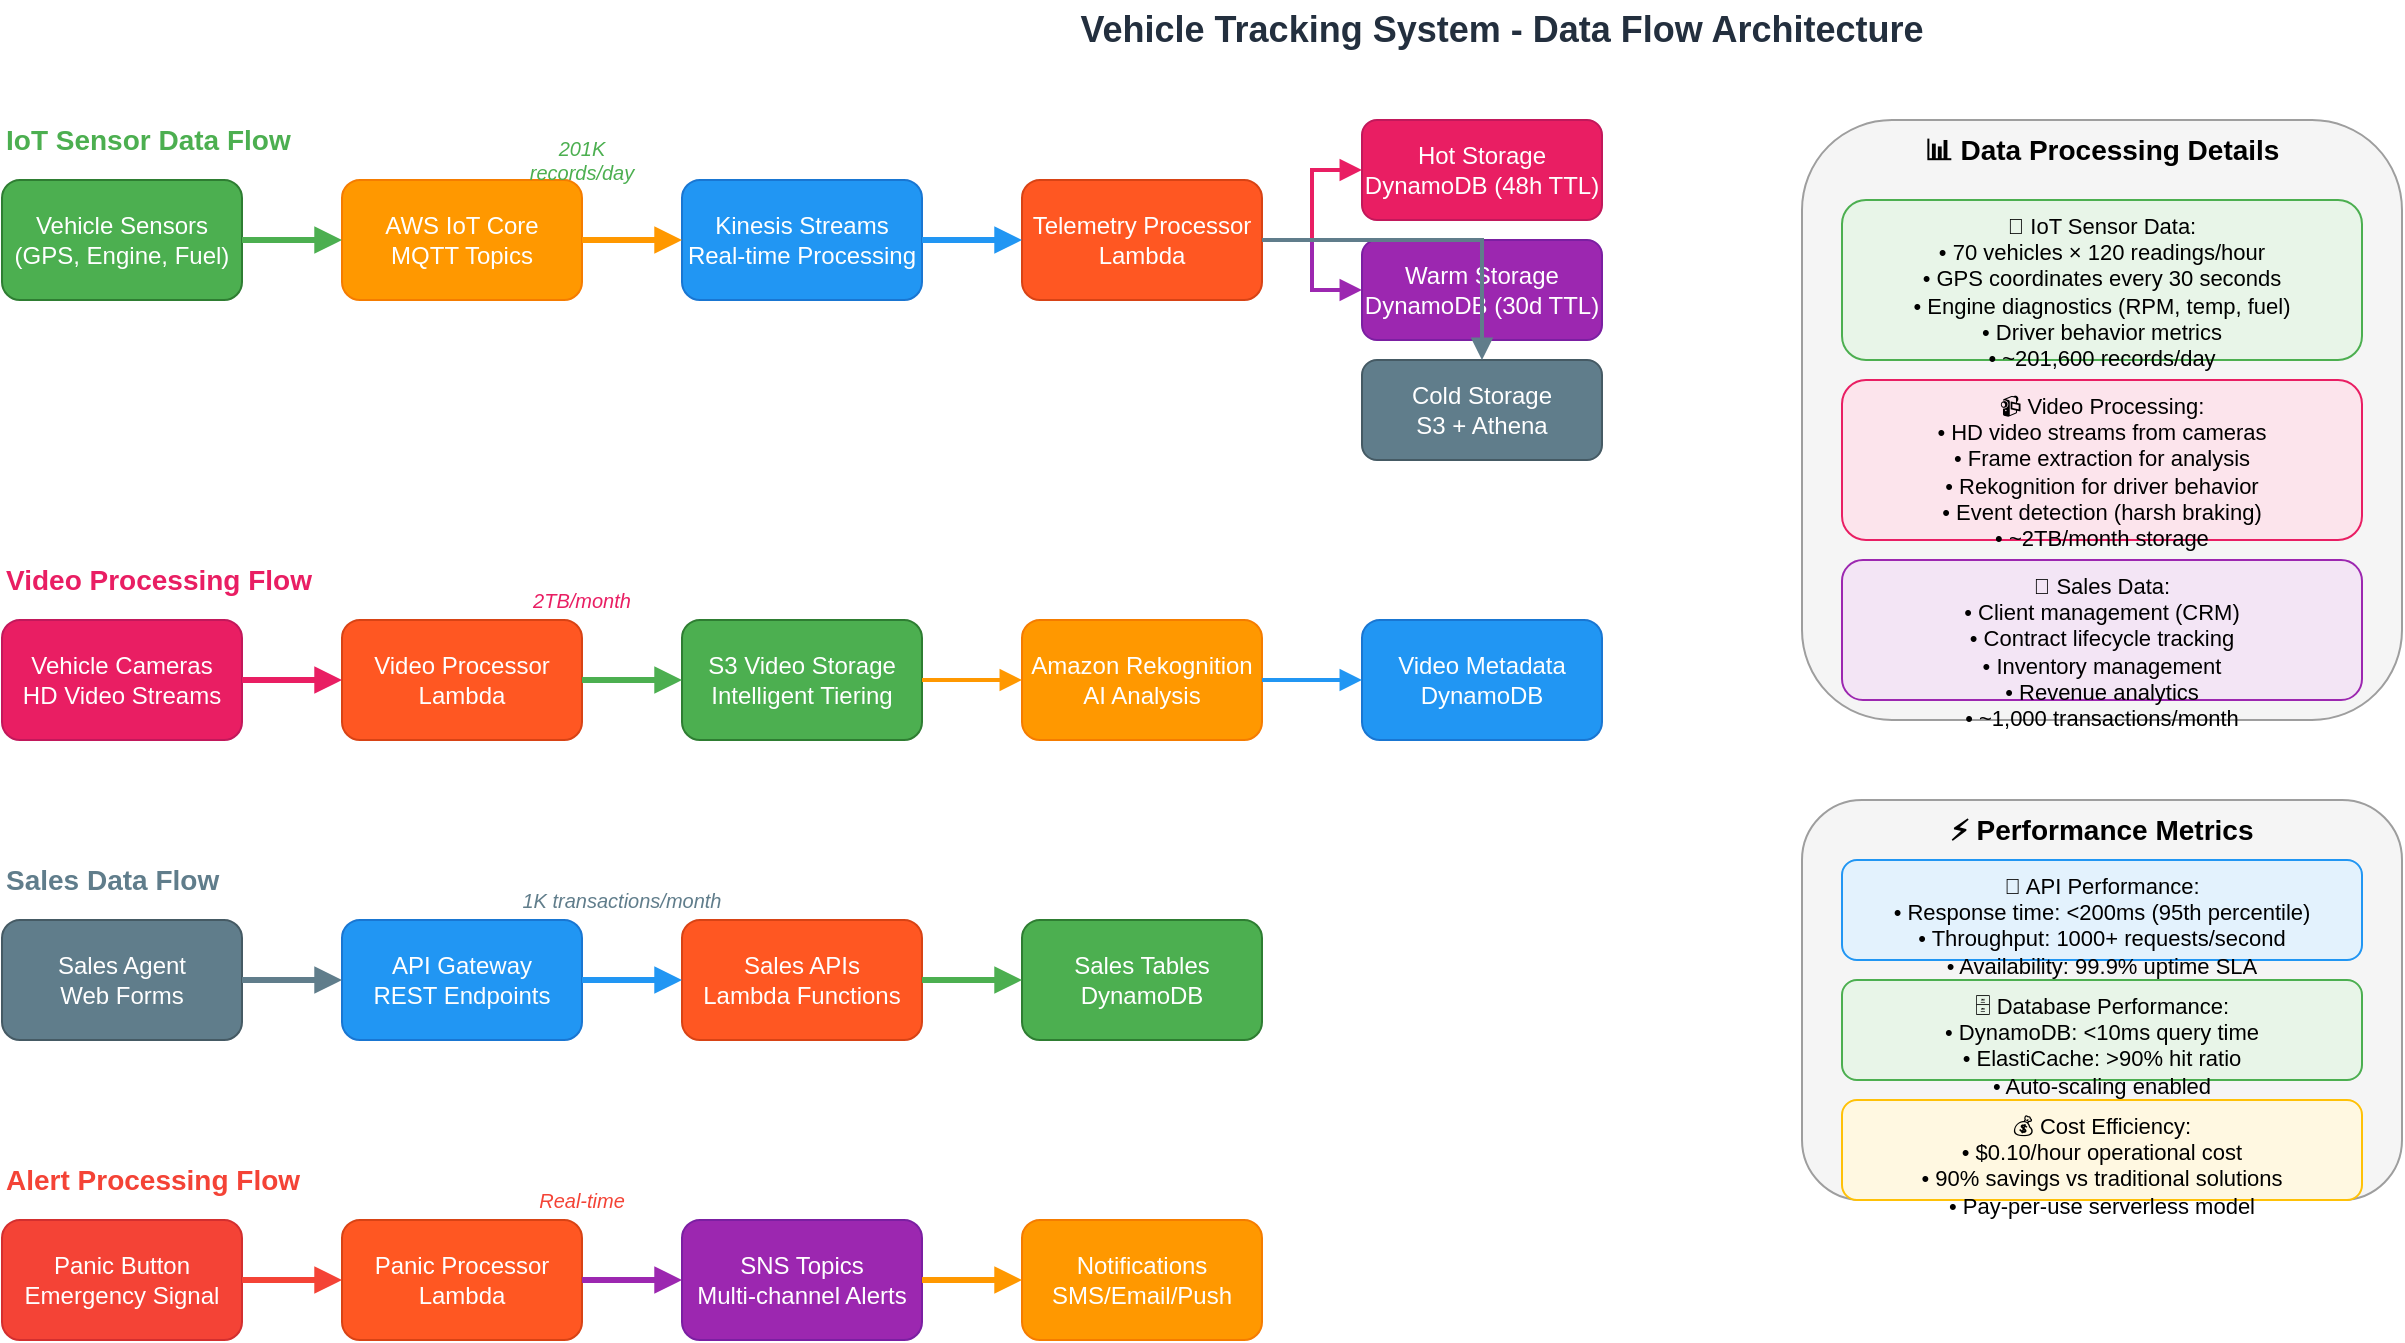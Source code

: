 <mxfile version="24.7.6">
  <diagram name="Data Flow Architecture" id="data-flow">
    <mxGraphModel dx="2200" dy="1300" grid="1" gridSize="10" guides="1" tooltips="1" connect="1" arrows="1" fold="1" page="1" pageScale="1" pageWidth="1654" pageHeight="1169" background="#ffffff">
      <root>
        <mxCell id="0"/>
        <mxCell id="1" parent="0"/>
        
        <!-- Title -->
        <mxCell id="title" value="Vehicle Tracking System - Data Flow Architecture" style="text;html=1;strokeColor=none;fillColor=none;align=center;verticalAlign=middle;whiteSpace=wrap;rounded=0;fontSize=18;fontStyle=1;fontColor=#232F3E;" vertex="1" parent="1">
          <mxGeometry x="550" y="20" width="500" height="30" as="geometry"/>
        </mxCell>
        
        <!-- IoT Data Flow -->
        <mxCell id="iot-flow-title" value="IoT Sensor Data Flow" style="text;html=1;strokeColor=none;fillColor=none;align=left;verticalAlign=middle;whiteSpace=wrap;rounded=0;fontSize=14;fontStyle=1;fontColor=#4CAF50;" vertex="1" parent="1">
          <mxGeometry x="50" y="80" width="200" height="20" as="geometry"/>
        </mxCell>
        
        <mxCell id="vehicle-sensors" value="Vehicle Sensors&#xa;(GPS, Engine, Fuel)" style="rounded=1;whiteSpace=wrap;html=1;fillColor=#4CAF50;strokeColor=#2E7D32;fontColor=white;" vertex="1" parent="1">
          <mxGeometry x="50" y="110" width="120" height="60" as="geometry"/>
        </mxCell>
        
        <mxCell id="iot-core-flow" value="AWS IoT Core&#xa;MQTT Topics" style="rounded=1;whiteSpace=wrap;html=1;fillColor=#FF9800;strokeColor=#F57C00;fontColor=white;" vertex="1" parent="1">
          <mxGeometry x="220" y="110" width="120" height="60" as="geometry"/>
        </mxCell>
        
        <mxCell id="kinesis-flow" value="Kinesis Streams&#xa;Real-time Processing" style="rounded=1;whiteSpace=wrap;html=1;fillColor=#2196F3;strokeColor=#1976D2;fontColor=white;" vertex="1" parent="1">
          <mxGeometry x="390" y="110" width="120" height="60" as="geometry"/>
        </mxCell>
        
        <mxCell id="telemetry-lambda" value="Telemetry Processor&#xa;Lambda" style="rounded=1;whiteSpace=wrap;html=1;fillColor=#FF5722;strokeColor=#D84315;fontColor=white;" vertex="1" parent="1">
          <mxGeometry x="560" y="110" width="120" height="60" as="geometry"/>
        </mxCell>
        
        <!-- Data Storage Options -->
        <mxCell id="hot-storage" value="Hot Storage&#xa;DynamoDB (48h TTL)" style="rounded=1;whiteSpace=wrap;html=1;fillColor=#E91E63;strokeColor=#C2185B;fontColor=white;" vertex="1" parent="1">
          <mxGeometry x="730" y="80" width="120" height="50" as="geometry"/>
        </mxCell>
        
        <mxCell id="warm-storage" value="Warm Storage&#xa;DynamoDB (30d TTL)" style="rounded=1;whiteSpace=wrap;html=1;fillColor=#9C27B0;strokeColor=#7B1FA2;fontColor=white;" vertex="1" parent="1">
          <mxGeometry x="730" y="140" width="120" height="50" as="geometry"/>
        </mxCell>
        
        <mxCell id="cold-storage" value="Cold Storage&#xa;S3 + Athena" style="rounded=1;whiteSpace=wrap;html=1;fillColor=#607D8B;strokeColor=#455A64;fontColor=white;" vertex="1" parent="1">
          <mxGeometry x="730" y="200" width="120" height="50" as="geometry"/>
        </mxCell>
        
        <!-- Video Processing Flow -->
        <mxCell id="video-flow-title" value="Video Processing Flow" style="text;html=1;strokeColor=none;fillColor=none;align=left;verticalAlign=middle;whiteSpace=wrap;rounded=0;fontSize=14;fontStyle=1;fontColor=#E91E63;" vertex="1" parent="1">
          <mxGeometry x="50" y="300" width="200" height="20" as="geometry"/>
        </mxCell>
        
        <mxCell id="vehicle-cameras" value="Vehicle Cameras&#xa;HD Video Streams" style="rounded=1;whiteSpace=wrap;html=1;fillColor=#E91E63;strokeColor=#C2185B;fontColor=white;" vertex="1" parent="1">
          <mxGeometry x="50" y="330" width="120" height="60" as="geometry"/>
        </mxCell>
        
        <mxCell id="video-processor" value="Video Processor&#xa;Lambda" style="rounded=1;whiteSpace=wrap;html=1;fillColor=#FF5722;strokeColor=#D84315;fontColor=white;" vertex="1" parent="1">
          <mxGeometry x="220" y="330" width="120" height="60" as="geometry"/>
        </mxCell>
        
        <mxCell id="s3-video" value="S3 Video Storage&#xa;Intelligent Tiering" style="rounded=1;whiteSpace=wrap;html=1;fillColor=#4CAF50;strokeColor=#2E7D32;fontColor=white;" vertex="1" parent="1">
          <mxGeometry x="390" y="330" width="120" height="60" as="geometry"/>
        </mxCell>
        
        <mxCell id="rekognition" value="Amazon Rekognition&#xa;AI Analysis" style="rounded=1;whiteSpace=wrap;html=1;fillColor=#FF9800;strokeColor=#F57C00;fontColor=white;" vertex="1" parent="1">
          <mxGeometry x="560" y="330" width="120" height="60" as="geometry"/>
        </mxCell>
        
        <mxCell id="video-metadata" value="Video Metadata&#xa;DynamoDB" style="rounded=1;whiteSpace=wrap;html=1;fillColor=#2196F3;strokeColor=#1976D2;fontColor=white;" vertex="1" parent="1">
          <mxGeometry x="730" y="330" width="120" height="60" as="geometry"/>
        </mxCell>
        
        <!-- Sales Data Flow -->
        <mxCell id="sales-flow-title" value="Sales Data Flow" style="text;html=1;strokeColor=none;fillColor=none;align=left;verticalAlign=middle;whiteSpace=wrap;rounded=0;fontSize=14;fontStyle=1;fontColor=#607D8B;" vertex="1" parent="1">
          <mxGeometry x="50" y="450" width="200" height="20" as="geometry"/>
        </mxCell>
        
        <mxCell id="sales-forms" value="Sales Agent&#xa;Web Forms" style="rounded=1;whiteSpace=wrap;html=1;fillColor=#607D8B;strokeColor=#455A64;fontColor=white;" vertex="1" parent="1">
          <mxGeometry x="50" y="480" width="120" height="60" as="geometry"/>
        </mxCell>
        
        <mxCell id="api-gateway-sales" value="API Gateway&#xa;REST Endpoints" style="rounded=1;whiteSpace=wrap;html=1;fillColor=#2196F3;strokeColor=#1976D2;fontColor=white;" vertex="1" parent="1">
          <mxGeometry x="220" y="480" width="120" height="60" as="geometry"/>
        </mxCell>
        
        <mxCell id="sales-lambda" value="Sales APIs&#xa;Lambda Functions" style="rounded=1;whiteSpace=wrap;html=1;fillColor=#FF5722;strokeColor=#D84315;fontColor=white;" vertex="1" parent="1">
          <mxGeometry x="390" y="480" width="120" height="60" as="geometry"/>
        </mxCell>
        
        <mxCell id="sales-dynamodb" value="Sales Tables&#xa;DynamoDB" style="rounded=1;whiteSpace=wrap;html=1;fillColor=#4CAF50;strokeColor=#2E7D32;fontColor=white;" vertex="1" parent="1">
          <mxGeometry x="560" y="480" width="120" height="60" as="geometry"/>
        </mxCell>
        
        <!-- Alert Processing Flow -->
        <mxCell id="alert-flow-title" value="Alert Processing Flow" style="text;html=1;strokeColor=none;fillColor=none;align=left;verticalAlign=middle;whiteSpace=wrap;rounded=0;fontSize=14;fontStyle=1;fontColor=#F44336;" vertex="1" parent="1">
          <mxGeometry x="50" y="600" width="200" height="20" as="geometry"/>
        </mxCell>
        
        <mxCell id="panic-button" value="Panic Button&#xa;Emergency Signal" style="rounded=1;whiteSpace=wrap;html=1;fillColor=#F44336;strokeColor=#D32F2F;fontColor=white;" vertex="1" parent="1">
          <mxGeometry x="50" y="630" width="120" height="60" as="geometry"/>
        </mxCell>
        
        <mxCell id="panic-processor" value="Panic Processor&#xa;Lambda" style="rounded=1;whiteSpace=wrap;html=1;fillColor=#FF5722;strokeColor=#D84315;fontColor=white;" vertex="1" parent="1">
          <mxGeometry x="220" y="630" width="120" height="60" as="geometry"/>
        </mxCell>
        
        <mxCell id="sns-alerts" value="SNS Topics&#xa;Multi-channel Alerts" style="rounded=1;whiteSpace=wrap;html=1;fillColor=#9C27B0;strokeColor=#7B1FA2;fontColor=white;" vertex="1" parent="1">
          <mxGeometry x="390" y="630" width="120" height="60" as="geometry"/>
        </mxCell>
        
        <mxCell id="notifications" value="Notifications&#xa;SMS/Email/Push" style="rounded=1;whiteSpace=wrap;html=1;fillColor=#FF9800;strokeColor=#F57C00;fontColor=white;" vertex="1" parent="1">
          <mxGeometry x="560" y="630" width="120" height="60" as="geometry"/>
        </mxCell>
        
        <!-- Data Processing Details -->
        <mxCell id="processing-details" value="📊 Data Processing Details" style="rounded=1;whiteSpace=wrap;html=1;fillColor=#F5F5F5;strokeColor=#9E9E9E;fontSize=14;fontStyle=1;verticalAlign=top;" vertex="1" parent="1">
          <mxGeometry x="950" y="80" width="300" height="300" as="geometry"/>
        </mxCell>
        
        <mxCell id="iot-details" value="🚗 IoT Sensor Data:&#xa;• 70 vehicles × 120 readings/hour&#xa;• GPS coordinates every 30 seconds&#xa;• Engine diagnostics (RPM, temp, fuel)&#xa;• Driver behavior metrics&#xa;• ~201,600 records/day" style="rounded=1;whiteSpace=wrap;html=1;fillColor=#E8F5E8;strokeColor=#4CAF50;fontSize=11;verticalAlign=top;" vertex="1" parent="1">
          <mxGeometry x="970" y="120" width="260" height="80" as="geometry"/>
        </mxCell>
        
        <mxCell id="video-details" value="📹 Video Processing:&#xa;• HD video streams from cameras&#xa;• Frame extraction for analysis&#xa;• Rekognition for driver behavior&#xa;• Event detection (harsh braking)&#xa;• ~2TB/month storage" style="rounded=1;whiteSpace=wrap;html=1;fillColor=#FCE4EC;strokeColor=#E91E63;fontSize=11;verticalAlign=top;" vertex="1" parent="1">
          <mxGeometry x="970" y="210" width="260" height="80" as="geometry"/>
        </mxCell>
        
        <mxCell id="sales-details" value="💼 Sales Data:&#xa;• Client management (CRM)&#xa;• Contract lifecycle tracking&#xa;• Inventory management&#xa;• Revenue analytics&#xa;• ~1,000 transactions/month" style="rounded=1;whiteSpace=wrap;html=1;fillColor=#F3E5F5;strokeColor=#9C27B0;fontSize=11;verticalAlign=top;" vertex="1" parent="1">
          <mxGeometry x="970" y="300" width="260" height="70" as="geometry"/>
        </mxCell>
        
        <!-- Performance Metrics -->
        <mxCell id="performance-metrics" value="⚡ Performance Metrics" style="rounded=1;whiteSpace=wrap;html=1;fillColor=#F5F5F5;strokeColor=#9E9E9E;fontSize=14;fontStyle=1;verticalAlign=top;" vertex="1" parent="1">
          <mxGeometry x="950" y="420" width="300" height="200" as="geometry"/>
        </mxCell>
        
        <mxCell id="api-performance" value="🔗 API Performance:&#xa;• Response time: &lt;200ms (95th percentile)&#xa;• Throughput: 1000+ requests/second&#xa;• Availability: 99.9% uptime SLA" style="rounded=1;whiteSpace=wrap;html=1;fillColor=#E3F2FD;strokeColor=#2196F3;fontSize=11;verticalAlign=top;" vertex="1" parent="1">
          <mxGeometry x="970" y="450" width="260" height="50" as="geometry"/>
        </mxCell>
        
        <mxCell id="db-performance" value="🗄️ Database Performance:&#xa;• DynamoDB: &lt;10ms query time&#xa;• ElastiCache: &gt;90% hit ratio&#xa;• Auto-scaling enabled" style="rounded=1;whiteSpace=wrap;html=1;fillColor=#E8F5E8;strokeColor=#4CAF50;fontSize=11;verticalAlign=top;" vertex="1" parent="1">
          <mxGeometry x="970" y="510" width="260" height="50" as="geometry"/>
        </mxCell>
        
        <mxCell id="cost-performance" value="💰 Cost Efficiency:&#xa;• $0.10/hour operational cost&#xa;• 90% savings vs traditional solutions&#xa;• Pay-per-use serverless model" style="rounded=1;whiteSpace=wrap;html=1;fillColor=#FFF8E1;strokeColor=#FFC107;fontSize=11;verticalAlign=top;" vertex="1" parent="1">
          <mxGeometry x="970" y="570" width="260" height="50" as="geometry"/>
        </mxCell>
        
        <!-- Data Flow Arrows -->
        <mxCell id="iot-arrow1" style="edgeStyle=orthogonalEdgeStyle;rounded=0;orthogonalLoop=1;jettySize=auto;html=1;strokeWidth=3;strokeColor=#4CAF50;endArrow=block;endFill=1;" edge="1" parent="1" source="vehicle-sensors" target="iot-core-flow">
          <mxGeometry relative="1" as="geometry"/>
        </mxCell>
        
        <mxCell id="iot-arrow2" style="edgeStyle=orthogonalEdgeStyle;rounded=0;orthogonalLoop=1;jettySize=auto;html=1;strokeWidth=3;strokeColor=#FF9800;endArrow=block;endFill=1;" edge="1" parent="1" source="iot-core-flow" target="kinesis-flow">
          <mxGeometry relative="1" as="geometry"/>
        </mxCell>
        
        <mxCell id="iot-arrow3" style="edgeStyle=orthogonalEdgeStyle;rounded=0;orthogonalLoop=1;jettySize=auto;html=1;strokeWidth=3;strokeColor=#2196F3;endArrow=block;endFill=1;" edge="1" parent="1" source="kinesis-flow" target="telemetry-lambda">
          <mxGeometry relative="1" as="geometry"/>
        </mxCell>
        
        <mxCell id="storage-arrow1" style="edgeStyle=orthogonalEdgeStyle;rounded=0;orthogonalLoop=1;jettySize=auto;html=1;strokeWidth=2;strokeColor=#E91E63;endArrow=block;endFill=1;" edge="1" parent="1" source="telemetry-lambda" target="hot-storage">
          <mxGeometry relative="1" as="geometry"/>
        </mxCell>
        
        <mxCell id="storage-arrow2" style="edgeStyle=orthogonalEdgeStyle;rounded=0;orthogonalLoop=1;jettySize=auto;html=1;strokeWidth=2;strokeColor=#9C27B0;endArrow=block;endFill=1;" edge="1" parent="1" source="telemetry-lambda" target="warm-storage">
          <mxGeometry relative="1" as="geometry"/>
        </mxCell>
        
        <mxCell id="storage-arrow3" style="edgeStyle=orthogonalEdgeStyle;rounded=0;orthogonalLoop=1;jettySize=auto;html=1;strokeWidth=2;strokeColor=#607D8B;endArrow=block;endFill=1;" edge="1" parent="1" source="telemetry-lambda" target="cold-storage">
          <mxGeometry relative="1" as="geometry"/>
        </mxCell>
        
        <mxCell id="video-arrow1" style="edgeStyle=orthogonalEdgeStyle;rounded=0;orthogonalLoop=1;jettySize=auto;html=1;strokeWidth=3;strokeColor=#E91E63;endArrow=block;endFill=1;" edge="1" parent="1" source="vehicle-cameras" target="video-processor">
          <mxGeometry relative="1" as="geometry"/>
        </mxCell>
        
        <mxCell id="video-arrow2" style="edgeStyle=orthogonalEdgeStyle;rounded=0;orthogonalLoop=1;jettySize=auto;html=1;strokeWidth=3;strokeColor=#4CAF50;endArrow=block;endFill=1;" edge="1" parent="1" source="video-processor" target="s3-video">
          <mxGeometry relative="1" as="geometry"/>
        </mxCell>
        
        <mxCell id="video-arrow3" style="edgeStyle=orthogonalEdgeStyle;rounded=0;orthogonalLoop=1;jettySize=auto;html=1;strokeWidth=2;strokeColor=#FF9800;endArrow=block;endFill=1;" edge="1" parent="1" source="s3-video" target="rekognition">
          <mxGeometry relative="1" as="geometry"/>
        </mxCell>
        
        <mxCell id="video-arrow4" style="edgeStyle=orthogonalEdgeStyle;rounded=0;orthogonalLoop=1;jettySize=auto;html=1;strokeWidth=2;strokeColor=#2196F3;endArrow=block;endFill=1;" edge="1" parent="1" source="rekognition" target="video-metadata">
          <mxGeometry relative="1" as="geometry"/>
        </mxCell>
        
        <mxCell id="sales-arrow1" style="edgeStyle=orthogonalEdgeStyle;rounded=0;orthogonalLoop=1;jettySize=auto;html=1;strokeWidth=3;strokeColor=#607D8B;endArrow=block;endFill=1;" edge="1" parent="1" source="sales-forms" target="api-gateway-sales">
          <mxGeometry relative="1" as="geometry"/>
        </mxCell>
        
        <mxCell id="sales-arrow2" style="edgeStyle=orthogonalEdgeStyle;rounded=0;orthogonalLoop=1;jettySize=auto;html=1;strokeWidth=3;strokeColor=#2196F3;endArrow=block;endFill=1;" edge="1" parent="1" source="api-gateway-sales" target="sales-lambda">
          <mxGeometry relative="1" as="geometry"/>
        </mxCell>
        
        <mxCell id="sales-arrow3" style="edgeStyle=orthogonalEdgeStyle;rounded=0;orthogonalLoop=1;jettySize=auto;html=1;strokeWidth=3;strokeColor=#4CAF50;endArrow=block;endFill=1;" edge="1" parent="1" source="sales-lambda" target="sales-dynamodb">
          <mxGeometry relative="1" as="geometry"/>
        </mxCell>
        
        <mxCell id="alert-arrow1" style="edgeStyle=orthogonalEdgeStyle;rounded=0;orthogonalLoop=1;jettySize=auto;html=1;strokeWidth=3;strokeColor=#F44336;endArrow=block;endFill=1;" edge="1" parent="1" source="panic-button" target="panic-processor">
          <mxGeometry relative="1" as="geometry"/>
        </mxCell>
        
        <mxCell id="alert-arrow2" style="edgeStyle=orthogonalEdgeStyle;rounded=0;orthogonalLoop=1;jettySize=auto;html=1;strokeWidth=3;strokeColor=#9C27B0;endArrow=block;endFill=1;" edge="1" parent="1" source="panic-processor" target="sns-alerts">
          <mxGeometry relative="1" as="geometry"/>
        </mxCell>
        
        <mxCell id="alert-arrow3" style="edgeStyle=orthogonalEdgeStyle;rounded=0;orthogonalLoop=1;jettySize=auto;html=1;strokeWidth=3;strokeColor=#FF9800;endArrow=block;endFill=1;" edge="1" parent="1" source="sns-alerts" target="notifications">
          <mxGeometry relative="1" as="geometry"/>
        </mxCell>
        
        <!-- Data Volume Labels -->
        <mxCell id="iot-volume" value="201K records/day" style="text;html=1;strokeColor=none;fillColor=none;align=center;verticalAlign=middle;whiteSpace=wrap;rounded=0;fontSize=10;fontColor=#4CAF50;fontStyle=2;" vertex="1" parent="1">
          <mxGeometry x="300" y="90" width="80" height="20" as="geometry"/>
        </mxCell>
        
        <mxCell id="video-volume" value="2TB/month" style="text;html=1;strokeColor=none;fillColor=none;align=center;verticalAlign=middle;whiteSpace=wrap;rounded=0;fontSize=10;fontColor=#E91E63;fontStyle=2;" vertex="1" parent="1">
          <mxGeometry x="300" y="310" width="80" height="20" as="geometry"/>
        </mxCell>
        
        <mxCell id="sales-volume" value="1K transactions/month" style="text;html=1;strokeColor=none;fillColor=none;align=center;verticalAlign=middle;whiteSpace=wrap;rounded=0;fontSize=10;fontColor=#607D8B;fontStyle=2;" vertex="1" parent="1">
          <mxGeometry x="300" y="460" width="120" height="20" as="geometry"/>
        </mxCell>
        
        <mxCell id="alert-volume" value="Real-time" style="text;html=1;strokeColor=none;fillColor=none;align=center;verticalAlign=middle;whiteSpace=wrap;rounded=0;fontSize=10;fontColor=#F44336;fontStyle=2;" vertex="1" parent="1">
          <mxGeometry x="300" y="610" width="80" height="20" as="geometry"/>
        </mxCell>
        
      </root>
    </mxGraphModel>
  </diagram>
</mxfile>
